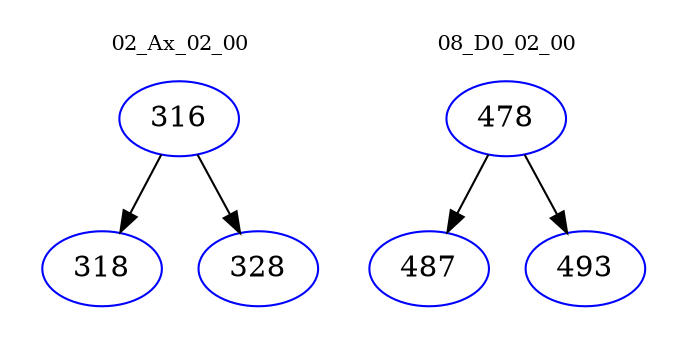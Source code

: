 digraph{
subgraph cluster_0 {
color = white
label = "02_Ax_02_00";
fontsize=10;
T0_316 [label="316", color="blue"]
T0_316 -> T0_318 [color="black"]
T0_318 [label="318", color="blue"]
T0_316 -> T0_328 [color="black"]
T0_328 [label="328", color="blue"]
}
subgraph cluster_1 {
color = white
label = "08_D0_02_00";
fontsize=10;
T1_478 [label="478", color="blue"]
T1_478 -> T1_487 [color="black"]
T1_487 [label="487", color="blue"]
T1_478 -> T1_493 [color="black"]
T1_493 [label="493", color="blue"]
}
}
